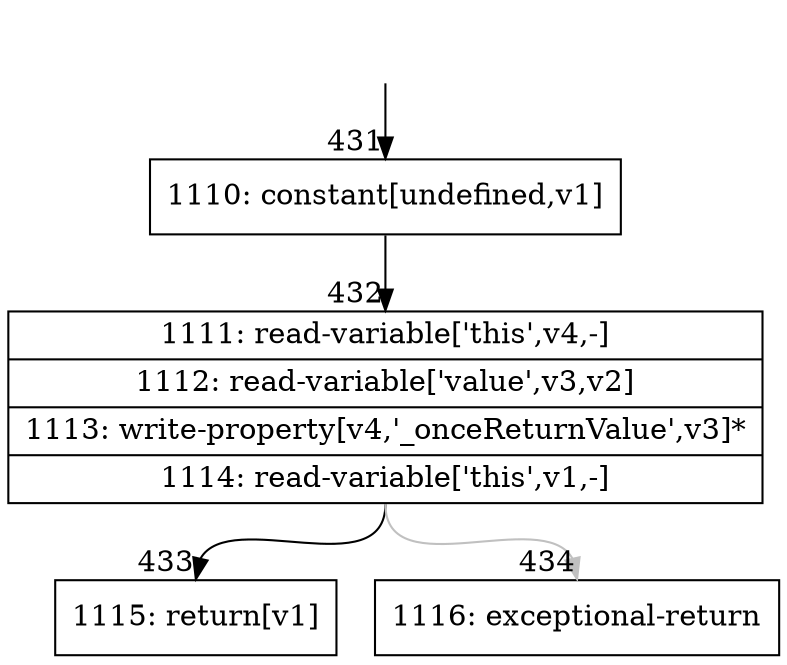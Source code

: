 digraph {
rankdir="TD"
BB_entry40[shape=none,label=""];
BB_entry40 -> BB431 [tailport=s, headport=n, headlabel="    431"]
BB431 [shape=record label="{1110: constant[undefined,v1]}" ] 
BB431 -> BB432 [tailport=s, headport=n, headlabel="      432"]
BB432 [shape=record label="{1111: read-variable['this',v4,-]|1112: read-variable['value',v3,v2]|1113: write-property[v4,'_onceReturnValue',v3]*|1114: read-variable['this',v1,-]}" ] 
BB432 -> BB433 [tailport=s, headport=n, headlabel="      433"]
BB432 -> BB434 [tailport=s, headport=n, color=gray, headlabel="      434"]
BB433 [shape=record label="{1115: return[v1]}" ] 
BB434 [shape=record label="{1116: exceptional-return}" ] 
//#$~ 653
}
